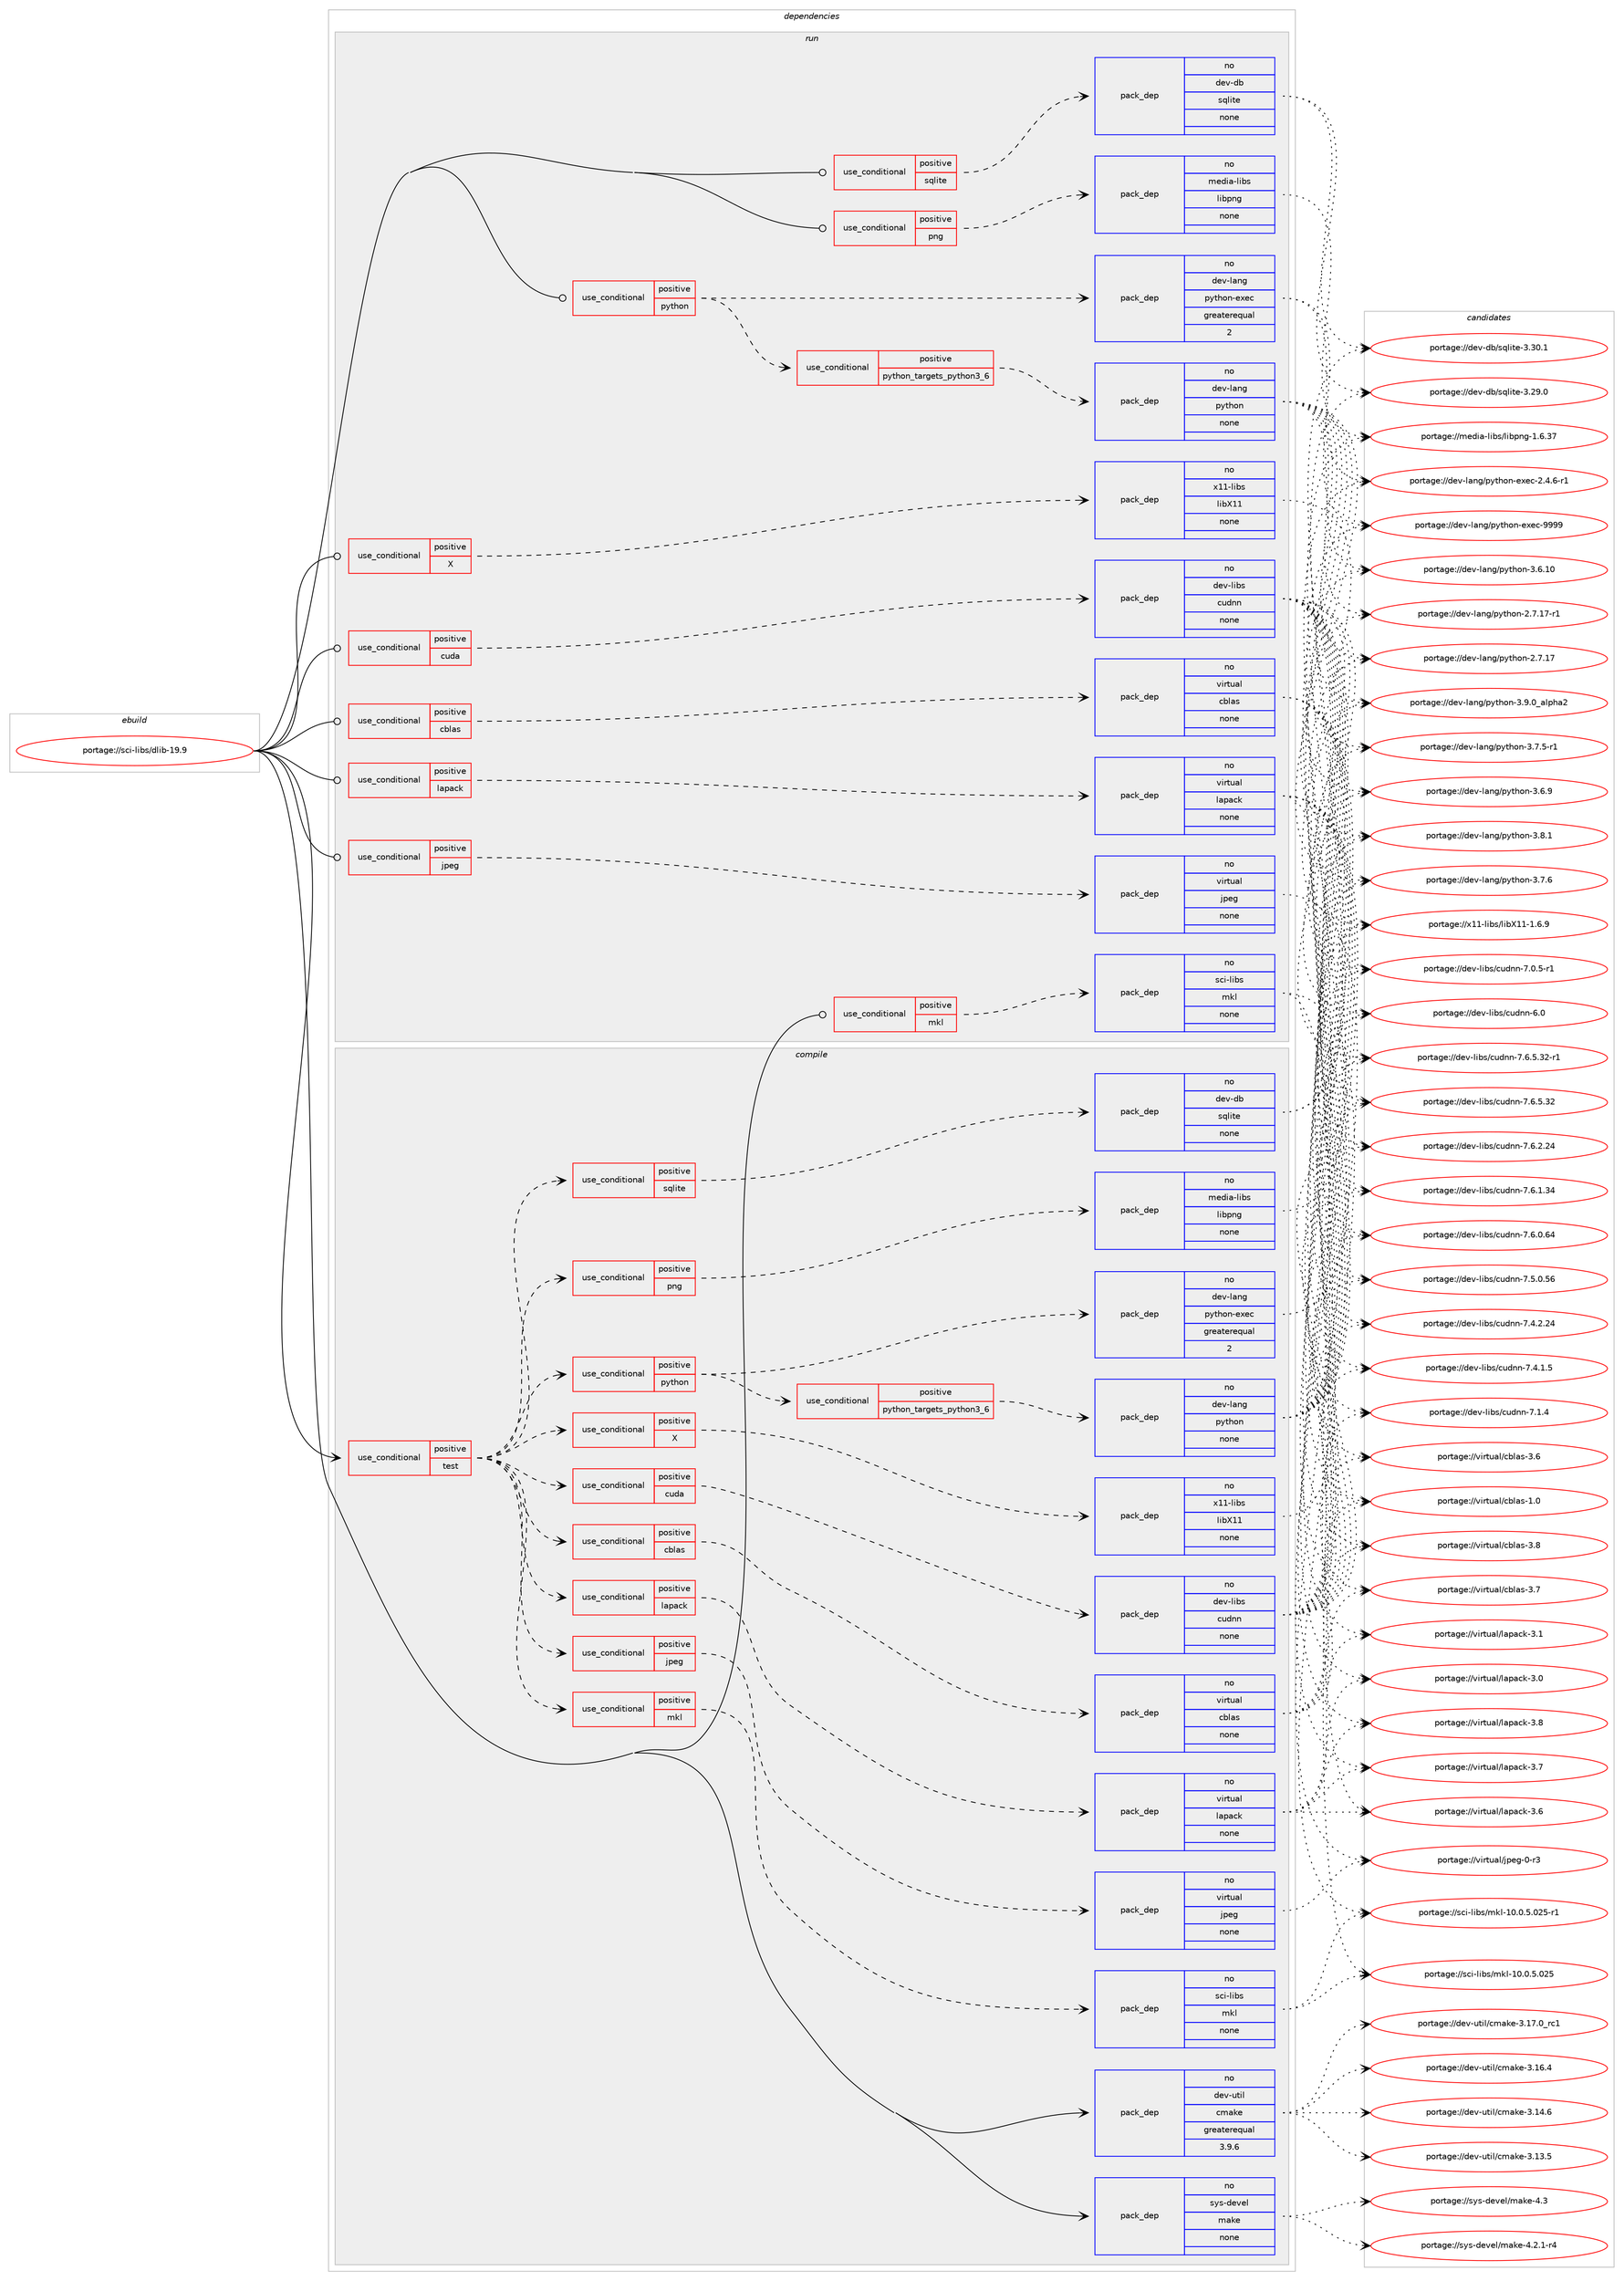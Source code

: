 digraph prolog {

# *************
# Graph options
# *************

newrank=true;
concentrate=true;
compound=true;
graph [rankdir=LR,fontname=Helvetica,fontsize=10,ranksep=1.5];#, ranksep=2.5, nodesep=0.2];
edge  [arrowhead=vee];
node  [fontname=Helvetica,fontsize=10];

# **********
# The ebuild
# **********

subgraph cluster_leftcol {
color=gray;
rank=same;
label=<<i>ebuild</i>>;
id [label="portage://sci-libs/dlib-19.9", color=red, width=4, href="../sci-libs/dlib-19.9.svg"];
}

# ****************
# The dependencies
# ****************

subgraph cluster_midcol {
color=gray;
label=<<i>dependencies</i>>;
subgraph cluster_compile {
fillcolor="#eeeeee";
style=filled;
label=<<i>compile</i>>;
subgraph cond16383 {
dependency82506 [label=<<TABLE BORDER="0" CELLBORDER="1" CELLSPACING="0" CELLPADDING="4"><TR><TD ROWSPAN="3" CELLPADDING="10">use_conditional</TD></TR><TR><TD>positive</TD></TR><TR><TD>test</TD></TR></TABLE>>, shape=none, color=red];
subgraph cond16384 {
dependency82507 [label=<<TABLE BORDER="0" CELLBORDER="1" CELLSPACING="0" CELLPADDING="4"><TR><TD ROWSPAN="3" CELLPADDING="10">use_conditional</TD></TR><TR><TD>positive</TD></TR><TR><TD>cblas</TD></TR></TABLE>>, shape=none, color=red];
subgraph pack64624 {
dependency82508 [label=<<TABLE BORDER="0" CELLBORDER="1" CELLSPACING="0" CELLPADDING="4" WIDTH="220"><TR><TD ROWSPAN="6" CELLPADDING="30">pack_dep</TD></TR><TR><TD WIDTH="110">no</TD></TR><TR><TD>virtual</TD></TR><TR><TD>cblas</TD></TR><TR><TD>none</TD></TR><TR><TD></TD></TR></TABLE>>, shape=none, color=blue];
}
dependency82507:e -> dependency82508:w [weight=20,style="dashed",arrowhead="vee"];
}
dependency82506:e -> dependency82507:w [weight=20,style="dashed",arrowhead="vee"];
subgraph cond16385 {
dependency82509 [label=<<TABLE BORDER="0" CELLBORDER="1" CELLSPACING="0" CELLPADDING="4"><TR><TD ROWSPAN="3" CELLPADDING="10">use_conditional</TD></TR><TR><TD>positive</TD></TR><TR><TD>cuda</TD></TR></TABLE>>, shape=none, color=red];
subgraph pack64625 {
dependency82510 [label=<<TABLE BORDER="0" CELLBORDER="1" CELLSPACING="0" CELLPADDING="4" WIDTH="220"><TR><TD ROWSPAN="6" CELLPADDING="30">pack_dep</TD></TR><TR><TD WIDTH="110">no</TD></TR><TR><TD>dev-libs</TD></TR><TR><TD>cudnn</TD></TR><TR><TD>none</TD></TR><TR><TD></TD></TR></TABLE>>, shape=none, color=blue];
}
dependency82509:e -> dependency82510:w [weight=20,style="dashed",arrowhead="vee"];
}
dependency82506:e -> dependency82509:w [weight=20,style="dashed",arrowhead="vee"];
subgraph cond16386 {
dependency82511 [label=<<TABLE BORDER="0" CELLBORDER="1" CELLSPACING="0" CELLPADDING="4"><TR><TD ROWSPAN="3" CELLPADDING="10">use_conditional</TD></TR><TR><TD>positive</TD></TR><TR><TD>jpeg</TD></TR></TABLE>>, shape=none, color=red];
subgraph pack64626 {
dependency82512 [label=<<TABLE BORDER="0" CELLBORDER="1" CELLSPACING="0" CELLPADDING="4" WIDTH="220"><TR><TD ROWSPAN="6" CELLPADDING="30">pack_dep</TD></TR><TR><TD WIDTH="110">no</TD></TR><TR><TD>virtual</TD></TR><TR><TD>jpeg</TD></TR><TR><TD>none</TD></TR><TR><TD></TD></TR></TABLE>>, shape=none, color=blue];
}
dependency82511:e -> dependency82512:w [weight=20,style="dashed",arrowhead="vee"];
}
dependency82506:e -> dependency82511:w [weight=20,style="dashed",arrowhead="vee"];
subgraph cond16387 {
dependency82513 [label=<<TABLE BORDER="0" CELLBORDER="1" CELLSPACING="0" CELLPADDING="4"><TR><TD ROWSPAN="3" CELLPADDING="10">use_conditional</TD></TR><TR><TD>positive</TD></TR><TR><TD>lapack</TD></TR></TABLE>>, shape=none, color=red];
subgraph pack64627 {
dependency82514 [label=<<TABLE BORDER="0" CELLBORDER="1" CELLSPACING="0" CELLPADDING="4" WIDTH="220"><TR><TD ROWSPAN="6" CELLPADDING="30">pack_dep</TD></TR><TR><TD WIDTH="110">no</TD></TR><TR><TD>virtual</TD></TR><TR><TD>lapack</TD></TR><TR><TD>none</TD></TR><TR><TD></TD></TR></TABLE>>, shape=none, color=blue];
}
dependency82513:e -> dependency82514:w [weight=20,style="dashed",arrowhead="vee"];
}
dependency82506:e -> dependency82513:w [weight=20,style="dashed",arrowhead="vee"];
subgraph cond16388 {
dependency82515 [label=<<TABLE BORDER="0" CELLBORDER="1" CELLSPACING="0" CELLPADDING="4"><TR><TD ROWSPAN="3" CELLPADDING="10">use_conditional</TD></TR><TR><TD>positive</TD></TR><TR><TD>mkl</TD></TR></TABLE>>, shape=none, color=red];
subgraph pack64628 {
dependency82516 [label=<<TABLE BORDER="0" CELLBORDER="1" CELLSPACING="0" CELLPADDING="4" WIDTH="220"><TR><TD ROWSPAN="6" CELLPADDING="30">pack_dep</TD></TR><TR><TD WIDTH="110">no</TD></TR><TR><TD>sci-libs</TD></TR><TR><TD>mkl</TD></TR><TR><TD>none</TD></TR><TR><TD></TD></TR></TABLE>>, shape=none, color=blue];
}
dependency82515:e -> dependency82516:w [weight=20,style="dashed",arrowhead="vee"];
}
dependency82506:e -> dependency82515:w [weight=20,style="dashed",arrowhead="vee"];
subgraph cond16389 {
dependency82517 [label=<<TABLE BORDER="0" CELLBORDER="1" CELLSPACING="0" CELLPADDING="4"><TR><TD ROWSPAN="3" CELLPADDING="10">use_conditional</TD></TR><TR><TD>positive</TD></TR><TR><TD>png</TD></TR></TABLE>>, shape=none, color=red];
subgraph pack64629 {
dependency82518 [label=<<TABLE BORDER="0" CELLBORDER="1" CELLSPACING="0" CELLPADDING="4" WIDTH="220"><TR><TD ROWSPAN="6" CELLPADDING="30">pack_dep</TD></TR><TR><TD WIDTH="110">no</TD></TR><TR><TD>media-libs</TD></TR><TR><TD>libpng</TD></TR><TR><TD>none</TD></TR><TR><TD></TD></TR></TABLE>>, shape=none, color=blue];
}
dependency82517:e -> dependency82518:w [weight=20,style="dashed",arrowhead="vee"];
}
dependency82506:e -> dependency82517:w [weight=20,style="dashed",arrowhead="vee"];
subgraph cond16390 {
dependency82519 [label=<<TABLE BORDER="0" CELLBORDER="1" CELLSPACING="0" CELLPADDING="4"><TR><TD ROWSPAN="3" CELLPADDING="10">use_conditional</TD></TR><TR><TD>positive</TD></TR><TR><TD>python</TD></TR></TABLE>>, shape=none, color=red];
subgraph cond16391 {
dependency82520 [label=<<TABLE BORDER="0" CELLBORDER="1" CELLSPACING="0" CELLPADDING="4"><TR><TD ROWSPAN="3" CELLPADDING="10">use_conditional</TD></TR><TR><TD>positive</TD></TR><TR><TD>python_targets_python3_6</TD></TR></TABLE>>, shape=none, color=red];
subgraph pack64630 {
dependency82521 [label=<<TABLE BORDER="0" CELLBORDER="1" CELLSPACING="0" CELLPADDING="4" WIDTH="220"><TR><TD ROWSPAN="6" CELLPADDING="30">pack_dep</TD></TR><TR><TD WIDTH="110">no</TD></TR><TR><TD>dev-lang</TD></TR><TR><TD>python</TD></TR><TR><TD>none</TD></TR><TR><TD></TD></TR></TABLE>>, shape=none, color=blue];
}
dependency82520:e -> dependency82521:w [weight=20,style="dashed",arrowhead="vee"];
}
dependency82519:e -> dependency82520:w [weight=20,style="dashed",arrowhead="vee"];
subgraph pack64631 {
dependency82522 [label=<<TABLE BORDER="0" CELLBORDER="1" CELLSPACING="0" CELLPADDING="4" WIDTH="220"><TR><TD ROWSPAN="6" CELLPADDING="30">pack_dep</TD></TR><TR><TD WIDTH="110">no</TD></TR><TR><TD>dev-lang</TD></TR><TR><TD>python-exec</TD></TR><TR><TD>greaterequal</TD></TR><TR><TD>2</TD></TR></TABLE>>, shape=none, color=blue];
}
dependency82519:e -> dependency82522:w [weight=20,style="dashed",arrowhead="vee"];
}
dependency82506:e -> dependency82519:w [weight=20,style="dashed",arrowhead="vee"];
subgraph cond16392 {
dependency82523 [label=<<TABLE BORDER="0" CELLBORDER="1" CELLSPACING="0" CELLPADDING="4"><TR><TD ROWSPAN="3" CELLPADDING="10">use_conditional</TD></TR><TR><TD>positive</TD></TR><TR><TD>sqlite</TD></TR></TABLE>>, shape=none, color=red];
subgraph pack64632 {
dependency82524 [label=<<TABLE BORDER="0" CELLBORDER="1" CELLSPACING="0" CELLPADDING="4" WIDTH="220"><TR><TD ROWSPAN="6" CELLPADDING="30">pack_dep</TD></TR><TR><TD WIDTH="110">no</TD></TR><TR><TD>dev-db</TD></TR><TR><TD>sqlite</TD></TR><TR><TD>none</TD></TR><TR><TD></TD></TR></TABLE>>, shape=none, color=blue];
}
dependency82523:e -> dependency82524:w [weight=20,style="dashed",arrowhead="vee"];
}
dependency82506:e -> dependency82523:w [weight=20,style="dashed",arrowhead="vee"];
subgraph cond16393 {
dependency82525 [label=<<TABLE BORDER="0" CELLBORDER="1" CELLSPACING="0" CELLPADDING="4"><TR><TD ROWSPAN="3" CELLPADDING="10">use_conditional</TD></TR><TR><TD>positive</TD></TR><TR><TD>X</TD></TR></TABLE>>, shape=none, color=red];
subgraph pack64633 {
dependency82526 [label=<<TABLE BORDER="0" CELLBORDER="1" CELLSPACING="0" CELLPADDING="4" WIDTH="220"><TR><TD ROWSPAN="6" CELLPADDING="30">pack_dep</TD></TR><TR><TD WIDTH="110">no</TD></TR><TR><TD>x11-libs</TD></TR><TR><TD>libX11</TD></TR><TR><TD>none</TD></TR><TR><TD></TD></TR></TABLE>>, shape=none, color=blue];
}
dependency82525:e -> dependency82526:w [weight=20,style="dashed",arrowhead="vee"];
}
dependency82506:e -> dependency82525:w [weight=20,style="dashed",arrowhead="vee"];
}
id:e -> dependency82506:w [weight=20,style="solid",arrowhead="vee"];
subgraph pack64634 {
dependency82527 [label=<<TABLE BORDER="0" CELLBORDER="1" CELLSPACING="0" CELLPADDING="4" WIDTH="220"><TR><TD ROWSPAN="6" CELLPADDING="30">pack_dep</TD></TR><TR><TD WIDTH="110">no</TD></TR><TR><TD>dev-util</TD></TR><TR><TD>cmake</TD></TR><TR><TD>greaterequal</TD></TR><TR><TD>3.9.6</TD></TR></TABLE>>, shape=none, color=blue];
}
id:e -> dependency82527:w [weight=20,style="solid",arrowhead="vee"];
subgraph pack64635 {
dependency82528 [label=<<TABLE BORDER="0" CELLBORDER="1" CELLSPACING="0" CELLPADDING="4" WIDTH="220"><TR><TD ROWSPAN="6" CELLPADDING="30">pack_dep</TD></TR><TR><TD WIDTH="110">no</TD></TR><TR><TD>sys-devel</TD></TR><TR><TD>make</TD></TR><TR><TD>none</TD></TR><TR><TD></TD></TR></TABLE>>, shape=none, color=blue];
}
id:e -> dependency82528:w [weight=20,style="solid",arrowhead="vee"];
}
subgraph cluster_compileandrun {
fillcolor="#eeeeee";
style=filled;
label=<<i>compile and run</i>>;
}
subgraph cluster_run {
fillcolor="#eeeeee";
style=filled;
label=<<i>run</i>>;
subgraph cond16394 {
dependency82529 [label=<<TABLE BORDER="0" CELLBORDER="1" CELLSPACING="0" CELLPADDING="4"><TR><TD ROWSPAN="3" CELLPADDING="10">use_conditional</TD></TR><TR><TD>positive</TD></TR><TR><TD>X</TD></TR></TABLE>>, shape=none, color=red];
subgraph pack64636 {
dependency82530 [label=<<TABLE BORDER="0" CELLBORDER="1" CELLSPACING="0" CELLPADDING="4" WIDTH="220"><TR><TD ROWSPAN="6" CELLPADDING="30">pack_dep</TD></TR><TR><TD WIDTH="110">no</TD></TR><TR><TD>x11-libs</TD></TR><TR><TD>libX11</TD></TR><TR><TD>none</TD></TR><TR><TD></TD></TR></TABLE>>, shape=none, color=blue];
}
dependency82529:e -> dependency82530:w [weight=20,style="dashed",arrowhead="vee"];
}
id:e -> dependency82529:w [weight=20,style="solid",arrowhead="odot"];
subgraph cond16395 {
dependency82531 [label=<<TABLE BORDER="0" CELLBORDER="1" CELLSPACING="0" CELLPADDING="4"><TR><TD ROWSPAN="3" CELLPADDING="10">use_conditional</TD></TR><TR><TD>positive</TD></TR><TR><TD>cblas</TD></TR></TABLE>>, shape=none, color=red];
subgraph pack64637 {
dependency82532 [label=<<TABLE BORDER="0" CELLBORDER="1" CELLSPACING="0" CELLPADDING="4" WIDTH="220"><TR><TD ROWSPAN="6" CELLPADDING="30">pack_dep</TD></TR><TR><TD WIDTH="110">no</TD></TR><TR><TD>virtual</TD></TR><TR><TD>cblas</TD></TR><TR><TD>none</TD></TR><TR><TD></TD></TR></TABLE>>, shape=none, color=blue];
}
dependency82531:e -> dependency82532:w [weight=20,style="dashed",arrowhead="vee"];
}
id:e -> dependency82531:w [weight=20,style="solid",arrowhead="odot"];
subgraph cond16396 {
dependency82533 [label=<<TABLE BORDER="0" CELLBORDER="1" CELLSPACING="0" CELLPADDING="4"><TR><TD ROWSPAN="3" CELLPADDING="10">use_conditional</TD></TR><TR><TD>positive</TD></TR><TR><TD>cuda</TD></TR></TABLE>>, shape=none, color=red];
subgraph pack64638 {
dependency82534 [label=<<TABLE BORDER="0" CELLBORDER="1" CELLSPACING="0" CELLPADDING="4" WIDTH="220"><TR><TD ROWSPAN="6" CELLPADDING="30">pack_dep</TD></TR><TR><TD WIDTH="110">no</TD></TR><TR><TD>dev-libs</TD></TR><TR><TD>cudnn</TD></TR><TR><TD>none</TD></TR><TR><TD></TD></TR></TABLE>>, shape=none, color=blue];
}
dependency82533:e -> dependency82534:w [weight=20,style="dashed",arrowhead="vee"];
}
id:e -> dependency82533:w [weight=20,style="solid",arrowhead="odot"];
subgraph cond16397 {
dependency82535 [label=<<TABLE BORDER="0" CELLBORDER="1" CELLSPACING="0" CELLPADDING="4"><TR><TD ROWSPAN="3" CELLPADDING="10">use_conditional</TD></TR><TR><TD>positive</TD></TR><TR><TD>jpeg</TD></TR></TABLE>>, shape=none, color=red];
subgraph pack64639 {
dependency82536 [label=<<TABLE BORDER="0" CELLBORDER="1" CELLSPACING="0" CELLPADDING="4" WIDTH="220"><TR><TD ROWSPAN="6" CELLPADDING="30">pack_dep</TD></TR><TR><TD WIDTH="110">no</TD></TR><TR><TD>virtual</TD></TR><TR><TD>jpeg</TD></TR><TR><TD>none</TD></TR><TR><TD></TD></TR></TABLE>>, shape=none, color=blue];
}
dependency82535:e -> dependency82536:w [weight=20,style="dashed",arrowhead="vee"];
}
id:e -> dependency82535:w [weight=20,style="solid",arrowhead="odot"];
subgraph cond16398 {
dependency82537 [label=<<TABLE BORDER="0" CELLBORDER="1" CELLSPACING="0" CELLPADDING="4"><TR><TD ROWSPAN="3" CELLPADDING="10">use_conditional</TD></TR><TR><TD>positive</TD></TR><TR><TD>lapack</TD></TR></TABLE>>, shape=none, color=red];
subgraph pack64640 {
dependency82538 [label=<<TABLE BORDER="0" CELLBORDER="1" CELLSPACING="0" CELLPADDING="4" WIDTH="220"><TR><TD ROWSPAN="6" CELLPADDING="30">pack_dep</TD></TR><TR><TD WIDTH="110">no</TD></TR><TR><TD>virtual</TD></TR><TR><TD>lapack</TD></TR><TR><TD>none</TD></TR><TR><TD></TD></TR></TABLE>>, shape=none, color=blue];
}
dependency82537:e -> dependency82538:w [weight=20,style="dashed",arrowhead="vee"];
}
id:e -> dependency82537:w [weight=20,style="solid",arrowhead="odot"];
subgraph cond16399 {
dependency82539 [label=<<TABLE BORDER="0" CELLBORDER="1" CELLSPACING="0" CELLPADDING="4"><TR><TD ROWSPAN="3" CELLPADDING="10">use_conditional</TD></TR><TR><TD>positive</TD></TR><TR><TD>mkl</TD></TR></TABLE>>, shape=none, color=red];
subgraph pack64641 {
dependency82540 [label=<<TABLE BORDER="0" CELLBORDER="1" CELLSPACING="0" CELLPADDING="4" WIDTH="220"><TR><TD ROWSPAN="6" CELLPADDING="30">pack_dep</TD></TR><TR><TD WIDTH="110">no</TD></TR><TR><TD>sci-libs</TD></TR><TR><TD>mkl</TD></TR><TR><TD>none</TD></TR><TR><TD></TD></TR></TABLE>>, shape=none, color=blue];
}
dependency82539:e -> dependency82540:w [weight=20,style="dashed",arrowhead="vee"];
}
id:e -> dependency82539:w [weight=20,style="solid",arrowhead="odot"];
subgraph cond16400 {
dependency82541 [label=<<TABLE BORDER="0" CELLBORDER="1" CELLSPACING="0" CELLPADDING="4"><TR><TD ROWSPAN="3" CELLPADDING="10">use_conditional</TD></TR><TR><TD>positive</TD></TR><TR><TD>png</TD></TR></TABLE>>, shape=none, color=red];
subgraph pack64642 {
dependency82542 [label=<<TABLE BORDER="0" CELLBORDER="1" CELLSPACING="0" CELLPADDING="4" WIDTH="220"><TR><TD ROWSPAN="6" CELLPADDING="30">pack_dep</TD></TR><TR><TD WIDTH="110">no</TD></TR><TR><TD>media-libs</TD></TR><TR><TD>libpng</TD></TR><TR><TD>none</TD></TR><TR><TD></TD></TR></TABLE>>, shape=none, color=blue];
}
dependency82541:e -> dependency82542:w [weight=20,style="dashed",arrowhead="vee"];
}
id:e -> dependency82541:w [weight=20,style="solid",arrowhead="odot"];
subgraph cond16401 {
dependency82543 [label=<<TABLE BORDER="0" CELLBORDER="1" CELLSPACING="0" CELLPADDING="4"><TR><TD ROWSPAN="3" CELLPADDING="10">use_conditional</TD></TR><TR><TD>positive</TD></TR><TR><TD>python</TD></TR></TABLE>>, shape=none, color=red];
subgraph cond16402 {
dependency82544 [label=<<TABLE BORDER="0" CELLBORDER="1" CELLSPACING="0" CELLPADDING="4"><TR><TD ROWSPAN="3" CELLPADDING="10">use_conditional</TD></TR><TR><TD>positive</TD></TR><TR><TD>python_targets_python3_6</TD></TR></TABLE>>, shape=none, color=red];
subgraph pack64643 {
dependency82545 [label=<<TABLE BORDER="0" CELLBORDER="1" CELLSPACING="0" CELLPADDING="4" WIDTH="220"><TR><TD ROWSPAN="6" CELLPADDING="30">pack_dep</TD></TR><TR><TD WIDTH="110">no</TD></TR><TR><TD>dev-lang</TD></TR><TR><TD>python</TD></TR><TR><TD>none</TD></TR><TR><TD></TD></TR></TABLE>>, shape=none, color=blue];
}
dependency82544:e -> dependency82545:w [weight=20,style="dashed",arrowhead="vee"];
}
dependency82543:e -> dependency82544:w [weight=20,style="dashed",arrowhead="vee"];
subgraph pack64644 {
dependency82546 [label=<<TABLE BORDER="0" CELLBORDER="1" CELLSPACING="0" CELLPADDING="4" WIDTH="220"><TR><TD ROWSPAN="6" CELLPADDING="30">pack_dep</TD></TR><TR><TD WIDTH="110">no</TD></TR><TR><TD>dev-lang</TD></TR><TR><TD>python-exec</TD></TR><TR><TD>greaterequal</TD></TR><TR><TD>2</TD></TR></TABLE>>, shape=none, color=blue];
}
dependency82543:e -> dependency82546:w [weight=20,style="dashed",arrowhead="vee"];
}
id:e -> dependency82543:w [weight=20,style="solid",arrowhead="odot"];
subgraph cond16403 {
dependency82547 [label=<<TABLE BORDER="0" CELLBORDER="1" CELLSPACING="0" CELLPADDING="4"><TR><TD ROWSPAN="3" CELLPADDING="10">use_conditional</TD></TR><TR><TD>positive</TD></TR><TR><TD>sqlite</TD></TR></TABLE>>, shape=none, color=red];
subgraph pack64645 {
dependency82548 [label=<<TABLE BORDER="0" CELLBORDER="1" CELLSPACING="0" CELLPADDING="4" WIDTH="220"><TR><TD ROWSPAN="6" CELLPADDING="30">pack_dep</TD></TR><TR><TD WIDTH="110">no</TD></TR><TR><TD>dev-db</TD></TR><TR><TD>sqlite</TD></TR><TR><TD>none</TD></TR><TR><TD></TD></TR></TABLE>>, shape=none, color=blue];
}
dependency82547:e -> dependency82548:w [weight=20,style="dashed",arrowhead="vee"];
}
id:e -> dependency82547:w [weight=20,style="solid",arrowhead="odot"];
}
}

# **************
# The candidates
# **************

subgraph cluster_choices {
rank=same;
color=gray;
label=<<i>candidates</i>>;

subgraph choice64624 {
color=black;
nodesep=1;
choice118105114116117971084799981089711545514656 [label="portage://virtual/cblas-3.8", color=red, width=4,href="../virtual/cblas-3.8.svg"];
choice118105114116117971084799981089711545514655 [label="portage://virtual/cblas-3.7", color=red, width=4,href="../virtual/cblas-3.7.svg"];
choice118105114116117971084799981089711545514654 [label="portage://virtual/cblas-3.6", color=red, width=4,href="../virtual/cblas-3.6.svg"];
choice118105114116117971084799981089711545494648 [label="portage://virtual/cblas-1.0", color=red, width=4,href="../virtual/cblas-1.0.svg"];
dependency82508:e -> choice118105114116117971084799981089711545514656:w [style=dotted,weight="100"];
dependency82508:e -> choice118105114116117971084799981089711545514655:w [style=dotted,weight="100"];
dependency82508:e -> choice118105114116117971084799981089711545514654:w [style=dotted,weight="100"];
dependency82508:e -> choice118105114116117971084799981089711545494648:w [style=dotted,weight="100"];
}
subgraph choice64625 {
color=black;
nodesep=1;
choice100101118451081059811547991171001101104555465446534651504511449 [label="portage://dev-libs/cudnn-7.6.5.32-r1", color=red, width=4,href="../dev-libs/cudnn-7.6.5.32-r1.svg"];
choice10010111845108105981154799117100110110455546544653465150 [label="portage://dev-libs/cudnn-7.6.5.32", color=red, width=4,href="../dev-libs/cudnn-7.6.5.32.svg"];
choice10010111845108105981154799117100110110455546544650465052 [label="portage://dev-libs/cudnn-7.6.2.24", color=red, width=4,href="../dev-libs/cudnn-7.6.2.24.svg"];
choice10010111845108105981154799117100110110455546544649465152 [label="portage://dev-libs/cudnn-7.6.1.34", color=red, width=4,href="../dev-libs/cudnn-7.6.1.34.svg"];
choice10010111845108105981154799117100110110455546544648465452 [label="portage://dev-libs/cudnn-7.6.0.64", color=red, width=4,href="../dev-libs/cudnn-7.6.0.64.svg"];
choice10010111845108105981154799117100110110455546534648465354 [label="portage://dev-libs/cudnn-7.5.0.56", color=red, width=4,href="../dev-libs/cudnn-7.5.0.56.svg"];
choice10010111845108105981154799117100110110455546524650465052 [label="portage://dev-libs/cudnn-7.4.2.24", color=red, width=4,href="../dev-libs/cudnn-7.4.2.24.svg"];
choice100101118451081059811547991171001101104555465246494653 [label="portage://dev-libs/cudnn-7.4.1.5", color=red, width=4,href="../dev-libs/cudnn-7.4.1.5.svg"];
choice10010111845108105981154799117100110110455546494652 [label="portage://dev-libs/cudnn-7.1.4", color=red, width=4,href="../dev-libs/cudnn-7.1.4.svg"];
choice100101118451081059811547991171001101104555464846534511449 [label="portage://dev-libs/cudnn-7.0.5-r1", color=red, width=4,href="../dev-libs/cudnn-7.0.5-r1.svg"];
choice1001011184510810598115479911710011011045544648 [label="portage://dev-libs/cudnn-6.0", color=red, width=4,href="../dev-libs/cudnn-6.0.svg"];
dependency82510:e -> choice100101118451081059811547991171001101104555465446534651504511449:w [style=dotted,weight="100"];
dependency82510:e -> choice10010111845108105981154799117100110110455546544653465150:w [style=dotted,weight="100"];
dependency82510:e -> choice10010111845108105981154799117100110110455546544650465052:w [style=dotted,weight="100"];
dependency82510:e -> choice10010111845108105981154799117100110110455546544649465152:w [style=dotted,weight="100"];
dependency82510:e -> choice10010111845108105981154799117100110110455546544648465452:w [style=dotted,weight="100"];
dependency82510:e -> choice10010111845108105981154799117100110110455546534648465354:w [style=dotted,weight="100"];
dependency82510:e -> choice10010111845108105981154799117100110110455546524650465052:w [style=dotted,weight="100"];
dependency82510:e -> choice100101118451081059811547991171001101104555465246494653:w [style=dotted,weight="100"];
dependency82510:e -> choice10010111845108105981154799117100110110455546494652:w [style=dotted,weight="100"];
dependency82510:e -> choice100101118451081059811547991171001101104555464846534511449:w [style=dotted,weight="100"];
dependency82510:e -> choice1001011184510810598115479911710011011045544648:w [style=dotted,weight="100"];
}
subgraph choice64626 {
color=black;
nodesep=1;
choice118105114116117971084710611210110345484511451 [label="portage://virtual/jpeg-0-r3", color=red, width=4,href="../virtual/jpeg-0-r3.svg"];
dependency82512:e -> choice118105114116117971084710611210110345484511451:w [style=dotted,weight="100"];
}
subgraph choice64627 {
color=black;
nodesep=1;
choice118105114116117971084710897112979910745514656 [label="portage://virtual/lapack-3.8", color=red, width=4,href="../virtual/lapack-3.8.svg"];
choice118105114116117971084710897112979910745514655 [label="portage://virtual/lapack-3.7", color=red, width=4,href="../virtual/lapack-3.7.svg"];
choice118105114116117971084710897112979910745514654 [label="portage://virtual/lapack-3.6", color=red, width=4,href="../virtual/lapack-3.6.svg"];
choice118105114116117971084710897112979910745514649 [label="portage://virtual/lapack-3.1", color=red, width=4,href="../virtual/lapack-3.1.svg"];
choice118105114116117971084710897112979910745514648 [label="portage://virtual/lapack-3.0", color=red, width=4,href="../virtual/lapack-3.0.svg"];
dependency82514:e -> choice118105114116117971084710897112979910745514656:w [style=dotted,weight="100"];
dependency82514:e -> choice118105114116117971084710897112979910745514655:w [style=dotted,weight="100"];
dependency82514:e -> choice118105114116117971084710897112979910745514654:w [style=dotted,weight="100"];
dependency82514:e -> choice118105114116117971084710897112979910745514649:w [style=dotted,weight="100"];
dependency82514:e -> choice118105114116117971084710897112979910745514648:w [style=dotted,weight="100"];
}
subgraph choice64628 {
color=black;
nodesep=1;
choice1159910545108105981154710910710845494846484653464850534511449 [label="portage://sci-libs/mkl-10.0.5.025-r1", color=red, width=4,href="../sci-libs/mkl-10.0.5.025-r1.svg"];
choice115991054510810598115471091071084549484648465346485053 [label="portage://sci-libs/mkl-10.0.5.025", color=red, width=4,href="../sci-libs/mkl-10.0.5.025.svg"];
dependency82516:e -> choice1159910545108105981154710910710845494846484653464850534511449:w [style=dotted,weight="100"];
dependency82516:e -> choice115991054510810598115471091071084549484648465346485053:w [style=dotted,weight="100"];
}
subgraph choice64629 {
color=black;
nodesep=1;
choice109101100105974510810598115471081059811211010345494654465155 [label="portage://media-libs/libpng-1.6.37", color=red, width=4,href="../media-libs/libpng-1.6.37.svg"];
dependency82518:e -> choice109101100105974510810598115471081059811211010345494654465155:w [style=dotted,weight="100"];
}
subgraph choice64630 {
color=black;
nodesep=1;
choice10010111845108971101034711212111610411111045514657464895971081121049750 [label="portage://dev-lang/python-3.9.0_alpha2", color=red, width=4,href="../dev-lang/python-3.9.0_alpha2.svg"];
choice100101118451089711010347112121116104111110455146564649 [label="portage://dev-lang/python-3.8.1", color=red, width=4,href="../dev-lang/python-3.8.1.svg"];
choice100101118451089711010347112121116104111110455146554654 [label="portage://dev-lang/python-3.7.6", color=red, width=4,href="../dev-lang/python-3.7.6.svg"];
choice1001011184510897110103471121211161041111104551465546534511449 [label="portage://dev-lang/python-3.7.5-r1", color=red, width=4,href="../dev-lang/python-3.7.5-r1.svg"];
choice100101118451089711010347112121116104111110455146544657 [label="portage://dev-lang/python-3.6.9", color=red, width=4,href="../dev-lang/python-3.6.9.svg"];
choice10010111845108971101034711212111610411111045514654464948 [label="portage://dev-lang/python-3.6.10", color=red, width=4,href="../dev-lang/python-3.6.10.svg"];
choice100101118451089711010347112121116104111110455046554649554511449 [label="portage://dev-lang/python-2.7.17-r1", color=red, width=4,href="../dev-lang/python-2.7.17-r1.svg"];
choice10010111845108971101034711212111610411111045504655464955 [label="portage://dev-lang/python-2.7.17", color=red, width=4,href="../dev-lang/python-2.7.17.svg"];
dependency82521:e -> choice10010111845108971101034711212111610411111045514657464895971081121049750:w [style=dotted,weight="100"];
dependency82521:e -> choice100101118451089711010347112121116104111110455146564649:w [style=dotted,weight="100"];
dependency82521:e -> choice100101118451089711010347112121116104111110455146554654:w [style=dotted,weight="100"];
dependency82521:e -> choice1001011184510897110103471121211161041111104551465546534511449:w [style=dotted,weight="100"];
dependency82521:e -> choice100101118451089711010347112121116104111110455146544657:w [style=dotted,weight="100"];
dependency82521:e -> choice10010111845108971101034711212111610411111045514654464948:w [style=dotted,weight="100"];
dependency82521:e -> choice100101118451089711010347112121116104111110455046554649554511449:w [style=dotted,weight="100"];
dependency82521:e -> choice10010111845108971101034711212111610411111045504655464955:w [style=dotted,weight="100"];
}
subgraph choice64631 {
color=black;
nodesep=1;
choice10010111845108971101034711212111610411111045101120101994557575757 [label="portage://dev-lang/python-exec-9999", color=red, width=4,href="../dev-lang/python-exec-9999.svg"];
choice10010111845108971101034711212111610411111045101120101994550465246544511449 [label="portage://dev-lang/python-exec-2.4.6-r1", color=red, width=4,href="../dev-lang/python-exec-2.4.6-r1.svg"];
dependency82522:e -> choice10010111845108971101034711212111610411111045101120101994557575757:w [style=dotted,weight="100"];
dependency82522:e -> choice10010111845108971101034711212111610411111045101120101994550465246544511449:w [style=dotted,weight="100"];
}
subgraph choice64632 {
color=black;
nodesep=1;
choice10010111845100984711511310810511610145514651484649 [label="portage://dev-db/sqlite-3.30.1", color=red, width=4,href="../dev-db/sqlite-3.30.1.svg"];
choice10010111845100984711511310810511610145514650574648 [label="portage://dev-db/sqlite-3.29.0", color=red, width=4,href="../dev-db/sqlite-3.29.0.svg"];
dependency82524:e -> choice10010111845100984711511310810511610145514651484649:w [style=dotted,weight="100"];
dependency82524:e -> choice10010111845100984711511310810511610145514650574648:w [style=dotted,weight="100"];
}
subgraph choice64633 {
color=black;
nodesep=1;
choice120494945108105981154710810598884949454946544657 [label="portage://x11-libs/libX11-1.6.9", color=red, width=4,href="../x11-libs/libX11-1.6.9.svg"];
dependency82526:e -> choice120494945108105981154710810598884949454946544657:w [style=dotted,weight="100"];
}
subgraph choice64634 {
color=black;
nodesep=1;
choice1001011184511711610510847991099710710145514649554648951149949 [label="portage://dev-util/cmake-3.17.0_rc1", color=red, width=4,href="../dev-util/cmake-3.17.0_rc1.svg"];
choice1001011184511711610510847991099710710145514649544652 [label="portage://dev-util/cmake-3.16.4", color=red, width=4,href="../dev-util/cmake-3.16.4.svg"];
choice1001011184511711610510847991099710710145514649524654 [label="portage://dev-util/cmake-3.14.6", color=red, width=4,href="../dev-util/cmake-3.14.6.svg"];
choice1001011184511711610510847991099710710145514649514653 [label="portage://dev-util/cmake-3.13.5", color=red, width=4,href="../dev-util/cmake-3.13.5.svg"];
dependency82527:e -> choice1001011184511711610510847991099710710145514649554648951149949:w [style=dotted,weight="100"];
dependency82527:e -> choice1001011184511711610510847991099710710145514649544652:w [style=dotted,weight="100"];
dependency82527:e -> choice1001011184511711610510847991099710710145514649524654:w [style=dotted,weight="100"];
dependency82527:e -> choice1001011184511711610510847991099710710145514649514653:w [style=dotted,weight="100"];
}
subgraph choice64635 {
color=black;
nodesep=1;
choice11512111545100101118101108471099710710145524651 [label="portage://sys-devel/make-4.3", color=red, width=4,href="../sys-devel/make-4.3.svg"];
choice1151211154510010111810110847109971071014552465046494511452 [label="portage://sys-devel/make-4.2.1-r4", color=red, width=4,href="../sys-devel/make-4.2.1-r4.svg"];
dependency82528:e -> choice11512111545100101118101108471099710710145524651:w [style=dotted,weight="100"];
dependency82528:e -> choice1151211154510010111810110847109971071014552465046494511452:w [style=dotted,weight="100"];
}
subgraph choice64636 {
color=black;
nodesep=1;
choice120494945108105981154710810598884949454946544657 [label="portage://x11-libs/libX11-1.6.9", color=red, width=4,href="../x11-libs/libX11-1.6.9.svg"];
dependency82530:e -> choice120494945108105981154710810598884949454946544657:w [style=dotted,weight="100"];
}
subgraph choice64637 {
color=black;
nodesep=1;
choice118105114116117971084799981089711545514656 [label="portage://virtual/cblas-3.8", color=red, width=4,href="../virtual/cblas-3.8.svg"];
choice118105114116117971084799981089711545514655 [label="portage://virtual/cblas-3.7", color=red, width=4,href="../virtual/cblas-3.7.svg"];
choice118105114116117971084799981089711545514654 [label="portage://virtual/cblas-3.6", color=red, width=4,href="../virtual/cblas-3.6.svg"];
choice118105114116117971084799981089711545494648 [label="portage://virtual/cblas-1.0", color=red, width=4,href="../virtual/cblas-1.0.svg"];
dependency82532:e -> choice118105114116117971084799981089711545514656:w [style=dotted,weight="100"];
dependency82532:e -> choice118105114116117971084799981089711545514655:w [style=dotted,weight="100"];
dependency82532:e -> choice118105114116117971084799981089711545514654:w [style=dotted,weight="100"];
dependency82532:e -> choice118105114116117971084799981089711545494648:w [style=dotted,weight="100"];
}
subgraph choice64638 {
color=black;
nodesep=1;
choice100101118451081059811547991171001101104555465446534651504511449 [label="portage://dev-libs/cudnn-7.6.5.32-r1", color=red, width=4,href="../dev-libs/cudnn-7.6.5.32-r1.svg"];
choice10010111845108105981154799117100110110455546544653465150 [label="portage://dev-libs/cudnn-7.6.5.32", color=red, width=4,href="../dev-libs/cudnn-7.6.5.32.svg"];
choice10010111845108105981154799117100110110455546544650465052 [label="portage://dev-libs/cudnn-7.6.2.24", color=red, width=4,href="../dev-libs/cudnn-7.6.2.24.svg"];
choice10010111845108105981154799117100110110455546544649465152 [label="portage://dev-libs/cudnn-7.6.1.34", color=red, width=4,href="../dev-libs/cudnn-7.6.1.34.svg"];
choice10010111845108105981154799117100110110455546544648465452 [label="portage://dev-libs/cudnn-7.6.0.64", color=red, width=4,href="../dev-libs/cudnn-7.6.0.64.svg"];
choice10010111845108105981154799117100110110455546534648465354 [label="portage://dev-libs/cudnn-7.5.0.56", color=red, width=4,href="../dev-libs/cudnn-7.5.0.56.svg"];
choice10010111845108105981154799117100110110455546524650465052 [label="portage://dev-libs/cudnn-7.4.2.24", color=red, width=4,href="../dev-libs/cudnn-7.4.2.24.svg"];
choice100101118451081059811547991171001101104555465246494653 [label="portage://dev-libs/cudnn-7.4.1.5", color=red, width=4,href="../dev-libs/cudnn-7.4.1.5.svg"];
choice10010111845108105981154799117100110110455546494652 [label="portage://dev-libs/cudnn-7.1.4", color=red, width=4,href="../dev-libs/cudnn-7.1.4.svg"];
choice100101118451081059811547991171001101104555464846534511449 [label="portage://dev-libs/cudnn-7.0.5-r1", color=red, width=4,href="../dev-libs/cudnn-7.0.5-r1.svg"];
choice1001011184510810598115479911710011011045544648 [label="portage://dev-libs/cudnn-6.0", color=red, width=4,href="../dev-libs/cudnn-6.0.svg"];
dependency82534:e -> choice100101118451081059811547991171001101104555465446534651504511449:w [style=dotted,weight="100"];
dependency82534:e -> choice10010111845108105981154799117100110110455546544653465150:w [style=dotted,weight="100"];
dependency82534:e -> choice10010111845108105981154799117100110110455546544650465052:w [style=dotted,weight="100"];
dependency82534:e -> choice10010111845108105981154799117100110110455546544649465152:w [style=dotted,weight="100"];
dependency82534:e -> choice10010111845108105981154799117100110110455546544648465452:w [style=dotted,weight="100"];
dependency82534:e -> choice10010111845108105981154799117100110110455546534648465354:w [style=dotted,weight="100"];
dependency82534:e -> choice10010111845108105981154799117100110110455546524650465052:w [style=dotted,weight="100"];
dependency82534:e -> choice100101118451081059811547991171001101104555465246494653:w [style=dotted,weight="100"];
dependency82534:e -> choice10010111845108105981154799117100110110455546494652:w [style=dotted,weight="100"];
dependency82534:e -> choice100101118451081059811547991171001101104555464846534511449:w [style=dotted,weight="100"];
dependency82534:e -> choice1001011184510810598115479911710011011045544648:w [style=dotted,weight="100"];
}
subgraph choice64639 {
color=black;
nodesep=1;
choice118105114116117971084710611210110345484511451 [label="portage://virtual/jpeg-0-r3", color=red, width=4,href="../virtual/jpeg-0-r3.svg"];
dependency82536:e -> choice118105114116117971084710611210110345484511451:w [style=dotted,weight="100"];
}
subgraph choice64640 {
color=black;
nodesep=1;
choice118105114116117971084710897112979910745514656 [label="portage://virtual/lapack-3.8", color=red, width=4,href="../virtual/lapack-3.8.svg"];
choice118105114116117971084710897112979910745514655 [label="portage://virtual/lapack-3.7", color=red, width=4,href="../virtual/lapack-3.7.svg"];
choice118105114116117971084710897112979910745514654 [label="portage://virtual/lapack-3.6", color=red, width=4,href="../virtual/lapack-3.6.svg"];
choice118105114116117971084710897112979910745514649 [label="portage://virtual/lapack-3.1", color=red, width=4,href="../virtual/lapack-3.1.svg"];
choice118105114116117971084710897112979910745514648 [label="portage://virtual/lapack-3.0", color=red, width=4,href="../virtual/lapack-3.0.svg"];
dependency82538:e -> choice118105114116117971084710897112979910745514656:w [style=dotted,weight="100"];
dependency82538:e -> choice118105114116117971084710897112979910745514655:w [style=dotted,weight="100"];
dependency82538:e -> choice118105114116117971084710897112979910745514654:w [style=dotted,weight="100"];
dependency82538:e -> choice118105114116117971084710897112979910745514649:w [style=dotted,weight="100"];
dependency82538:e -> choice118105114116117971084710897112979910745514648:w [style=dotted,weight="100"];
}
subgraph choice64641 {
color=black;
nodesep=1;
choice1159910545108105981154710910710845494846484653464850534511449 [label="portage://sci-libs/mkl-10.0.5.025-r1", color=red, width=4,href="../sci-libs/mkl-10.0.5.025-r1.svg"];
choice115991054510810598115471091071084549484648465346485053 [label="portage://sci-libs/mkl-10.0.5.025", color=red, width=4,href="../sci-libs/mkl-10.0.5.025.svg"];
dependency82540:e -> choice1159910545108105981154710910710845494846484653464850534511449:w [style=dotted,weight="100"];
dependency82540:e -> choice115991054510810598115471091071084549484648465346485053:w [style=dotted,weight="100"];
}
subgraph choice64642 {
color=black;
nodesep=1;
choice109101100105974510810598115471081059811211010345494654465155 [label="portage://media-libs/libpng-1.6.37", color=red, width=4,href="../media-libs/libpng-1.6.37.svg"];
dependency82542:e -> choice109101100105974510810598115471081059811211010345494654465155:w [style=dotted,weight="100"];
}
subgraph choice64643 {
color=black;
nodesep=1;
choice10010111845108971101034711212111610411111045514657464895971081121049750 [label="portage://dev-lang/python-3.9.0_alpha2", color=red, width=4,href="../dev-lang/python-3.9.0_alpha2.svg"];
choice100101118451089711010347112121116104111110455146564649 [label="portage://dev-lang/python-3.8.1", color=red, width=4,href="../dev-lang/python-3.8.1.svg"];
choice100101118451089711010347112121116104111110455146554654 [label="portage://dev-lang/python-3.7.6", color=red, width=4,href="../dev-lang/python-3.7.6.svg"];
choice1001011184510897110103471121211161041111104551465546534511449 [label="portage://dev-lang/python-3.7.5-r1", color=red, width=4,href="../dev-lang/python-3.7.5-r1.svg"];
choice100101118451089711010347112121116104111110455146544657 [label="portage://dev-lang/python-3.6.9", color=red, width=4,href="../dev-lang/python-3.6.9.svg"];
choice10010111845108971101034711212111610411111045514654464948 [label="portage://dev-lang/python-3.6.10", color=red, width=4,href="../dev-lang/python-3.6.10.svg"];
choice100101118451089711010347112121116104111110455046554649554511449 [label="portage://dev-lang/python-2.7.17-r1", color=red, width=4,href="../dev-lang/python-2.7.17-r1.svg"];
choice10010111845108971101034711212111610411111045504655464955 [label="portage://dev-lang/python-2.7.17", color=red, width=4,href="../dev-lang/python-2.7.17.svg"];
dependency82545:e -> choice10010111845108971101034711212111610411111045514657464895971081121049750:w [style=dotted,weight="100"];
dependency82545:e -> choice100101118451089711010347112121116104111110455146564649:w [style=dotted,weight="100"];
dependency82545:e -> choice100101118451089711010347112121116104111110455146554654:w [style=dotted,weight="100"];
dependency82545:e -> choice1001011184510897110103471121211161041111104551465546534511449:w [style=dotted,weight="100"];
dependency82545:e -> choice100101118451089711010347112121116104111110455146544657:w [style=dotted,weight="100"];
dependency82545:e -> choice10010111845108971101034711212111610411111045514654464948:w [style=dotted,weight="100"];
dependency82545:e -> choice100101118451089711010347112121116104111110455046554649554511449:w [style=dotted,weight="100"];
dependency82545:e -> choice10010111845108971101034711212111610411111045504655464955:w [style=dotted,weight="100"];
}
subgraph choice64644 {
color=black;
nodesep=1;
choice10010111845108971101034711212111610411111045101120101994557575757 [label="portage://dev-lang/python-exec-9999", color=red, width=4,href="../dev-lang/python-exec-9999.svg"];
choice10010111845108971101034711212111610411111045101120101994550465246544511449 [label="portage://dev-lang/python-exec-2.4.6-r1", color=red, width=4,href="../dev-lang/python-exec-2.4.6-r1.svg"];
dependency82546:e -> choice10010111845108971101034711212111610411111045101120101994557575757:w [style=dotted,weight="100"];
dependency82546:e -> choice10010111845108971101034711212111610411111045101120101994550465246544511449:w [style=dotted,weight="100"];
}
subgraph choice64645 {
color=black;
nodesep=1;
choice10010111845100984711511310810511610145514651484649 [label="portage://dev-db/sqlite-3.30.1", color=red, width=4,href="../dev-db/sqlite-3.30.1.svg"];
choice10010111845100984711511310810511610145514650574648 [label="portage://dev-db/sqlite-3.29.0", color=red, width=4,href="../dev-db/sqlite-3.29.0.svg"];
dependency82548:e -> choice10010111845100984711511310810511610145514651484649:w [style=dotted,weight="100"];
dependency82548:e -> choice10010111845100984711511310810511610145514650574648:w [style=dotted,weight="100"];
}
}

}
